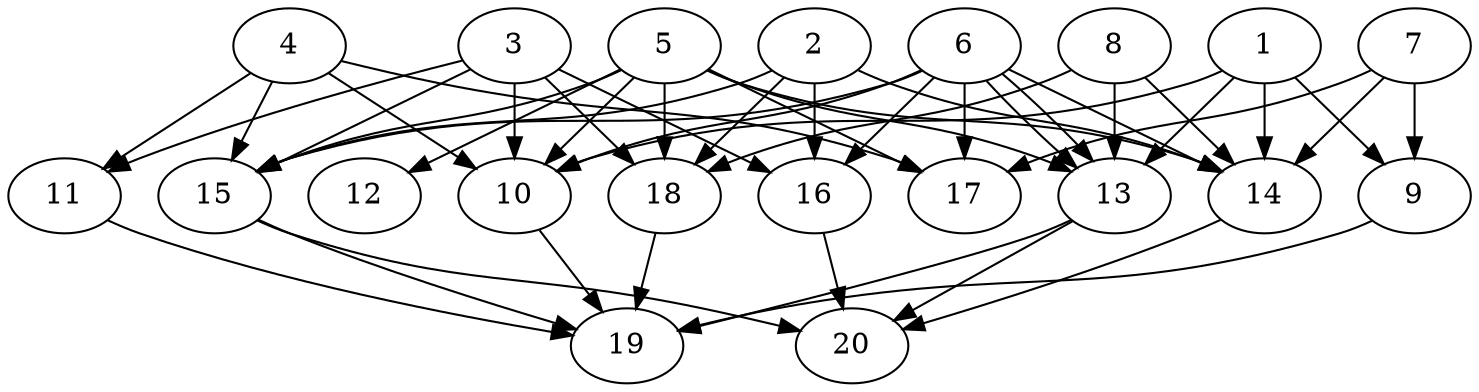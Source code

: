 // DAG automatically generated by daggen at Tue Jul 23 14:29:40 2019
// ./daggen --dot -n 20 --ccr 0.5 --fat 0.7 --regular 0.5 --density 0.7 --mindata 5242880 --maxdata 52428800 
digraph G {
  1 [size="51482624", alpha="0.18", expect_size="25741312"] 
  1 -> 9 [size ="25741312"]
  1 -> 10 [size ="25741312"]
  1 -> 13 [size ="25741312"]
  1 -> 14 [size ="25741312"]
  2 [size="79142912", alpha="0.09", expect_size="39571456"] 
  2 -> 14 [size ="39571456"]
  2 -> 15 [size ="39571456"]
  2 -> 16 [size ="39571456"]
  2 -> 18 [size ="39571456"]
  3 [size="28293120", alpha="0.05", expect_size="14146560"] 
  3 -> 10 [size ="14146560"]
  3 -> 11 [size ="14146560"]
  3 -> 15 [size ="14146560"]
  3 -> 16 [size ="14146560"]
  3 -> 18 [size ="14146560"]
  4 [size="42541056", alpha="0.01", expect_size="21270528"] 
  4 -> 10 [size ="21270528"]
  4 -> 11 [size ="21270528"]
  4 -> 15 [size ="21270528"]
  4 -> 17 [size ="21270528"]
  5 [size="90533888", alpha="0.17", expect_size="45266944"] 
  5 -> 10 [size ="45266944"]
  5 -> 12 [size ="45266944"]
  5 -> 13 [size ="45266944"]
  5 -> 14 [size ="45266944"]
  5 -> 15 [size ="45266944"]
  5 -> 17 [size ="45266944"]
  5 -> 18 [size ="45266944"]
  6 [size="103337984", alpha="0.09", expect_size="51668992"] 
  6 -> 10 [size ="51668992"]
  6 -> 13 [size ="51668992"]
  6 -> 13 [size ="51668992"]
  6 -> 14 [size ="51668992"]
  6 -> 15 [size ="51668992"]
  6 -> 16 [size ="51668992"]
  6 -> 17 [size ="51668992"]
  7 [size="50124800", alpha="0.12", expect_size="25062400"] 
  7 -> 9 [size ="25062400"]
  7 -> 14 [size ="25062400"]
  7 -> 17 [size ="25062400"]
  8 [size="40062976", alpha="0.10", expect_size="20031488"] 
  8 -> 13 [size ="20031488"]
  8 -> 14 [size ="20031488"]
  8 -> 18 [size ="20031488"]
  9 [size="42293248", alpha="0.14", expect_size="21146624"] 
  9 -> 19 [size ="21146624"]
  10 [size="79581184", alpha="0.10", expect_size="39790592"] 
  10 -> 19 [size ="39790592"]
  11 [size="73662464", alpha="0.18", expect_size="36831232"] 
  11 -> 19 [size ="36831232"]
  12 [size="62531584", alpha="0.09", expect_size="31265792"] 
  13 [size="104474624", alpha="0.01", expect_size="52237312"] 
  13 -> 19 [size ="52237312"]
  13 -> 20 [size ="52237312"]
  14 [size="32727040", alpha="0.05", expect_size="16363520"] 
  14 -> 20 [size ="16363520"]
  15 [size="38793216", alpha="0.09", expect_size="19396608"] 
  15 -> 19 [size ="19396608"]
  15 -> 20 [size ="19396608"]
  16 [size="26882048", alpha="0.12", expect_size="13441024"] 
  16 -> 20 [size ="13441024"]
  17 [size="68866048", alpha="0.16", expect_size="34433024"] 
  18 [size="32243712", alpha="0.13", expect_size="16121856"] 
  18 -> 19 [size ="16121856"]
  19 [size="80687104", alpha="0.09", expect_size="40343552"] 
  20 [size="50509824", alpha="0.16", expect_size="25254912"] 
}
